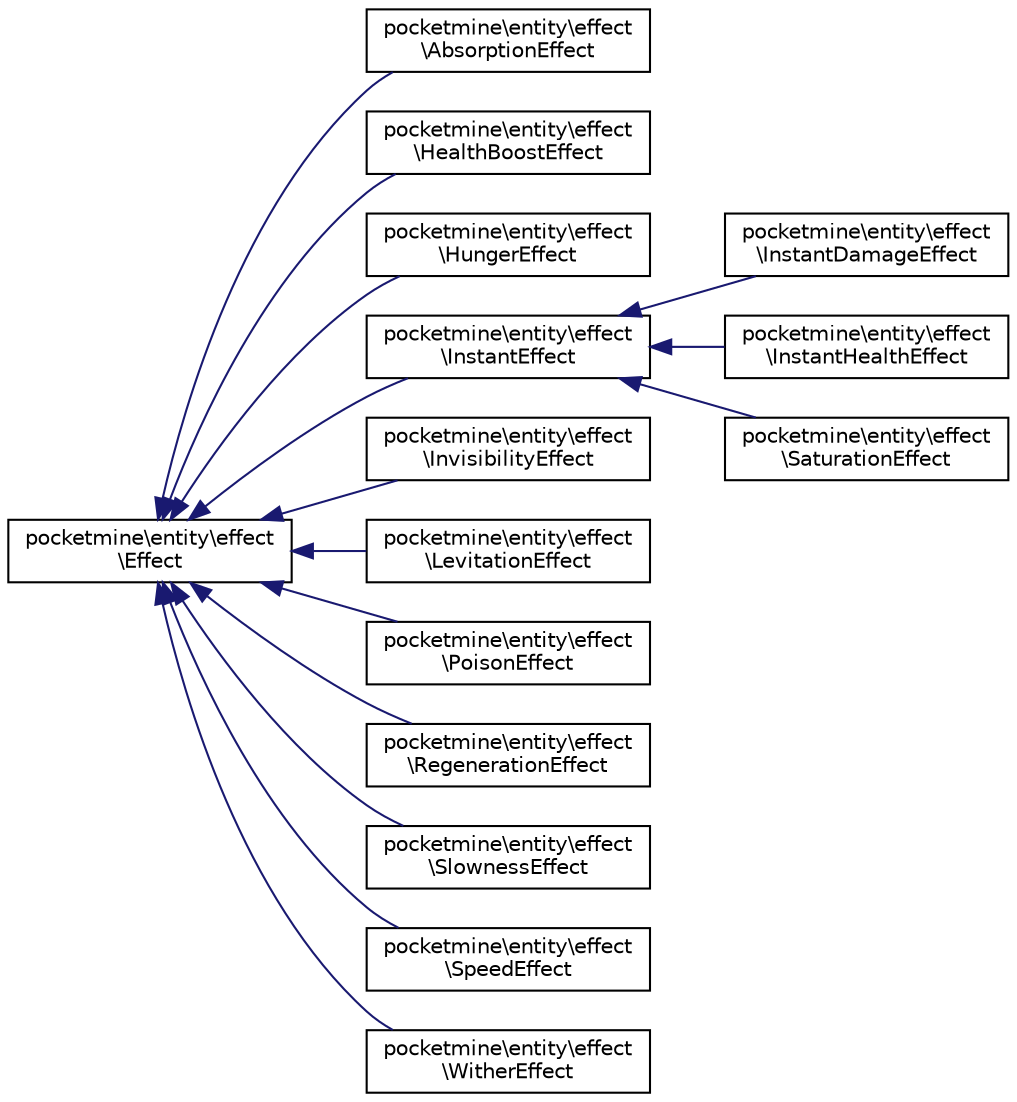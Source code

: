 digraph "Graphical Class Hierarchy"
{
 // INTERACTIVE_SVG=YES
 // LATEX_PDF_SIZE
  edge [fontname="Helvetica",fontsize="10",labelfontname="Helvetica",labelfontsize="10"];
  node [fontname="Helvetica",fontsize="10",shape=record];
  rankdir="LR";
  Node0 [label="pocketmine\\entity\\effect\l\\Effect",height=0.2,width=0.4,color="black", fillcolor="white", style="filled",URL="$d0/d37/classpocketmine_1_1entity_1_1effect_1_1_effect.html",tooltip=" "];
  Node0 -> Node1 [dir="back",color="midnightblue",fontsize="10",style="solid",fontname="Helvetica"];
  Node1 [label="pocketmine\\entity\\effect\l\\AbsorptionEffect",height=0.2,width=0.4,color="black", fillcolor="white", style="filled",URL="$d3/d72/classpocketmine_1_1entity_1_1effect_1_1_absorption_effect.html",tooltip=" "];
  Node0 -> Node2 [dir="back",color="midnightblue",fontsize="10",style="solid",fontname="Helvetica"];
  Node2 [label="pocketmine\\entity\\effect\l\\HealthBoostEffect",height=0.2,width=0.4,color="black", fillcolor="white", style="filled",URL="$de/d8c/classpocketmine_1_1entity_1_1effect_1_1_health_boost_effect.html",tooltip=" "];
  Node0 -> Node3 [dir="back",color="midnightblue",fontsize="10",style="solid",fontname="Helvetica"];
  Node3 [label="pocketmine\\entity\\effect\l\\HungerEffect",height=0.2,width=0.4,color="black", fillcolor="white", style="filled",URL="$d2/d93/classpocketmine_1_1entity_1_1effect_1_1_hunger_effect.html",tooltip=" "];
  Node0 -> Node4 [dir="back",color="midnightblue",fontsize="10",style="solid",fontname="Helvetica"];
  Node4 [label="pocketmine\\entity\\effect\l\\InstantEffect",height=0.2,width=0.4,color="black", fillcolor="white", style="filled",URL="$d3/d59/classpocketmine_1_1entity_1_1effect_1_1_instant_effect.html",tooltip=" "];
  Node4 -> Node5 [dir="back",color="midnightblue",fontsize="10",style="solid",fontname="Helvetica"];
  Node5 [label="pocketmine\\entity\\effect\l\\InstantDamageEffect",height=0.2,width=0.4,color="black", fillcolor="white", style="filled",URL="$d5/d8c/classpocketmine_1_1entity_1_1effect_1_1_instant_damage_effect.html",tooltip=" "];
  Node4 -> Node6 [dir="back",color="midnightblue",fontsize="10",style="solid",fontname="Helvetica"];
  Node6 [label="pocketmine\\entity\\effect\l\\InstantHealthEffect",height=0.2,width=0.4,color="black", fillcolor="white", style="filled",URL="$d1/d3e/classpocketmine_1_1entity_1_1effect_1_1_instant_health_effect.html",tooltip=" "];
  Node4 -> Node7 [dir="back",color="midnightblue",fontsize="10",style="solid",fontname="Helvetica"];
  Node7 [label="pocketmine\\entity\\effect\l\\SaturationEffect",height=0.2,width=0.4,color="black", fillcolor="white", style="filled",URL="$d2/d3b/classpocketmine_1_1entity_1_1effect_1_1_saturation_effect.html",tooltip=" "];
  Node0 -> Node8 [dir="back",color="midnightblue",fontsize="10",style="solid",fontname="Helvetica"];
  Node8 [label="pocketmine\\entity\\effect\l\\InvisibilityEffect",height=0.2,width=0.4,color="black", fillcolor="white", style="filled",URL="$dc/df4/classpocketmine_1_1entity_1_1effect_1_1_invisibility_effect.html",tooltip=" "];
  Node0 -> Node9 [dir="back",color="midnightblue",fontsize="10",style="solid",fontname="Helvetica"];
  Node9 [label="pocketmine\\entity\\effect\l\\LevitationEffect",height=0.2,width=0.4,color="black", fillcolor="white", style="filled",URL="$dd/d43/classpocketmine_1_1entity_1_1effect_1_1_levitation_effect.html",tooltip=" "];
  Node0 -> Node10 [dir="back",color="midnightblue",fontsize="10",style="solid",fontname="Helvetica"];
  Node10 [label="pocketmine\\entity\\effect\l\\PoisonEffect",height=0.2,width=0.4,color="black", fillcolor="white", style="filled",URL="$d9/d23/classpocketmine_1_1entity_1_1effect_1_1_poison_effect.html",tooltip=" "];
  Node0 -> Node11 [dir="back",color="midnightblue",fontsize="10",style="solid",fontname="Helvetica"];
  Node11 [label="pocketmine\\entity\\effect\l\\RegenerationEffect",height=0.2,width=0.4,color="black", fillcolor="white", style="filled",URL="$dd/d26/classpocketmine_1_1entity_1_1effect_1_1_regeneration_effect.html",tooltip=" "];
  Node0 -> Node12 [dir="back",color="midnightblue",fontsize="10",style="solid",fontname="Helvetica"];
  Node12 [label="pocketmine\\entity\\effect\l\\SlownessEffect",height=0.2,width=0.4,color="black", fillcolor="white", style="filled",URL="$dd/dad/classpocketmine_1_1entity_1_1effect_1_1_slowness_effect.html",tooltip=" "];
  Node0 -> Node13 [dir="back",color="midnightblue",fontsize="10",style="solid",fontname="Helvetica"];
  Node13 [label="pocketmine\\entity\\effect\l\\SpeedEffect",height=0.2,width=0.4,color="black", fillcolor="white", style="filled",URL="$d3/d60/classpocketmine_1_1entity_1_1effect_1_1_speed_effect.html",tooltip=" "];
  Node0 -> Node14 [dir="back",color="midnightblue",fontsize="10",style="solid",fontname="Helvetica"];
  Node14 [label="pocketmine\\entity\\effect\l\\WitherEffect",height=0.2,width=0.4,color="black", fillcolor="white", style="filled",URL="$dc/dae/classpocketmine_1_1entity_1_1effect_1_1_wither_effect.html",tooltip=" "];
}
